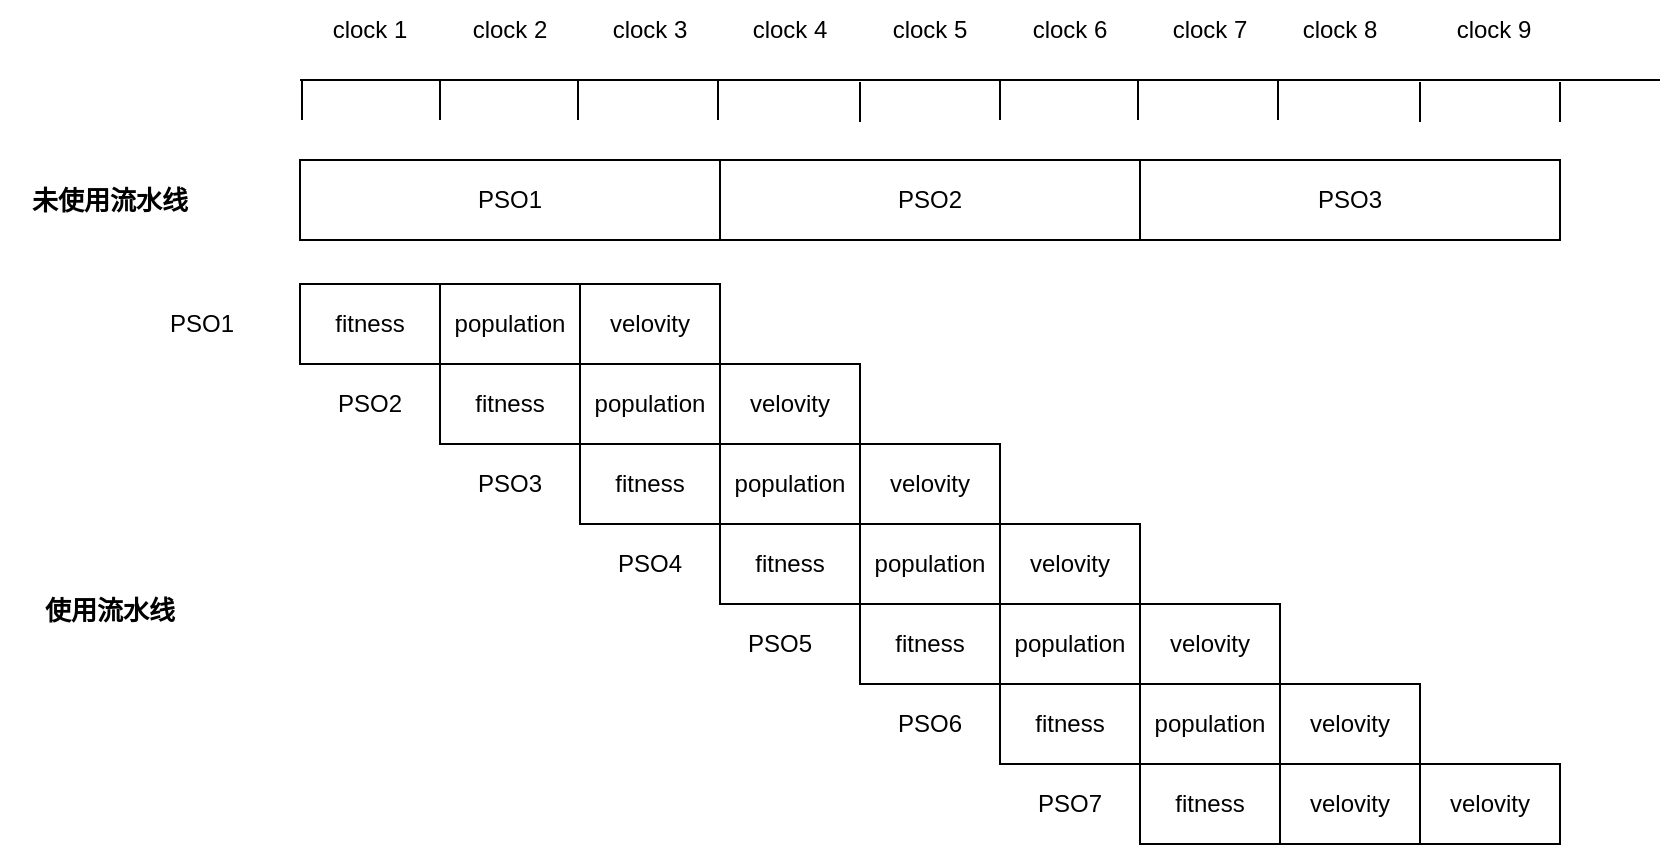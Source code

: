 <mxfile version="15.8.4" type="device"><diagram id="xPVn1O3IBkMCQrUNodZn" name="第 1 页"><mxGraphModel dx="1102" dy="865" grid="1" gridSize="10" guides="1" tooltips="1" connect="1" arrows="1" fold="1" page="1" pageScale="1" pageWidth="1654" pageHeight="2336" math="0" shadow="0"><root><mxCell id="0"/><mxCell id="1" parent="0"/><mxCell id="ZnlZ5VFKBmrNYTELI8AG-1" value="PSO1" style="rounded=0;whiteSpace=wrap;html=1;" vertex="1" parent="1"><mxGeometry x="200" y="320" width="210" height="40" as="geometry"/></mxCell><mxCell id="ZnlZ5VFKBmrNYTELI8AG-4" value="fitness" style="rounded=0;whiteSpace=wrap;html=1;" vertex="1" parent="1"><mxGeometry x="200" y="382" width="70" height="40" as="geometry"/></mxCell><mxCell id="ZnlZ5VFKBmrNYTELI8AG-5" value="population" style="rounded=0;whiteSpace=wrap;html=1;" vertex="1" parent="1"><mxGeometry x="270" y="382" width="70" height="40" as="geometry"/></mxCell><mxCell id="ZnlZ5VFKBmrNYTELI8AG-6" value="velovity" style="rounded=0;whiteSpace=wrap;html=1;" vertex="1" parent="1"><mxGeometry x="340" y="382" width="70" height="40" as="geometry"/></mxCell><mxCell id="ZnlZ5VFKBmrNYTELI8AG-7" value="fitness" style="rounded=0;whiteSpace=wrap;html=1;" vertex="1" parent="1"><mxGeometry x="270" y="422" width="70" height="40" as="geometry"/></mxCell><mxCell id="ZnlZ5VFKBmrNYTELI8AG-8" value="population" style="rounded=0;whiteSpace=wrap;html=1;" vertex="1" parent="1"><mxGeometry x="340" y="422" width="70" height="40" as="geometry"/></mxCell><mxCell id="ZnlZ5VFKBmrNYTELI8AG-9" value="velovity" style="rounded=0;whiteSpace=wrap;html=1;" vertex="1" parent="1"><mxGeometry x="410" y="422" width="70" height="40" as="geometry"/></mxCell><mxCell id="ZnlZ5VFKBmrNYTELI8AG-10" value="fitness" style="rounded=0;whiteSpace=wrap;html=1;" vertex="1" parent="1"><mxGeometry x="340" y="462" width="70" height="40" as="geometry"/></mxCell><mxCell id="ZnlZ5VFKBmrNYTELI8AG-11" value="population" style="rounded=0;whiteSpace=wrap;html=1;" vertex="1" parent="1"><mxGeometry x="410" y="462" width="70" height="40" as="geometry"/></mxCell><mxCell id="ZnlZ5VFKBmrNYTELI8AG-12" value="velovity" style="rounded=0;whiteSpace=wrap;html=1;" vertex="1" parent="1"><mxGeometry x="480" y="462" width="70" height="40" as="geometry"/></mxCell><mxCell id="ZnlZ5VFKBmrNYTELI8AG-13" value="fitness" style="rounded=0;whiteSpace=wrap;html=1;" vertex="1" parent="1"><mxGeometry x="410" y="502" width="70" height="40" as="geometry"/></mxCell><mxCell id="ZnlZ5VFKBmrNYTELI8AG-14" value="population" style="rounded=0;whiteSpace=wrap;html=1;" vertex="1" parent="1"><mxGeometry x="480" y="502" width="70" height="40" as="geometry"/></mxCell><mxCell id="ZnlZ5VFKBmrNYTELI8AG-15" value="velovity" style="rounded=0;whiteSpace=wrap;html=1;" vertex="1" parent="1"><mxGeometry x="550" y="502" width="70" height="40" as="geometry"/></mxCell><mxCell id="ZnlZ5VFKBmrNYTELI8AG-16" value="PSO2" style="rounded=0;whiteSpace=wrap;html=1;" vertex="1" parent="1"><mxGeometry x="410" y="320" width="210" height="40" as="geometry"/></mxCell><mxCell id="ZnlZ5VFKBmrNYTELI8AG-19" value="PSO3" style="rounded=0;whiteSpace=wrap;html=1;" vertex="1" parent="1"><mxGeometry x="620" y="320" width="210" height="40" as="geometry"/></mxCell><mxCell id="ZnlZ5VFKBmrNYTELI8AG-20" value="fitness" style="rounded=0;whiteSpace=wrap;html=1;" vertex="1" parent="1"><mxGeometry x="480" y="542" width="70" height="40" as="geometry"/></mxCell><mxCell id="ZnlZ5VFKBmrNYTELI8AG-21" value="population" style="rounded=0;whiteSpace=wrap;html=1;" vertex="1" parent="1"><mxGeometry x="550" y="542" width="70" height="40" as="geometry"/></mxCell><mxCell id="ZnlZ5VFKBmrNYTELI8AG-22" value="velovity" style="rounded=0;whiteSpace=wrap;html=1;" vertex="1" parent="1"><mxGeometry x="620" y="542" width="70" height="40" as="geometry"/></mxCell><mxCell id="ZnlZ5VFKBmrNYTELI8AG-24" value="" style="endArrow=none;html=1;rounded=0;" edge="1" parent="1"><mxGeometry width="50" height="50" relative="1" as="geometry"><mxPoint x="200" y="280" as="sourcePoint"/><mxPoint x="880" y="280" as="targetPoint"/></mxGeometry></mxCell><mxCell id="ZnlZ5VFKBmrNYTELI8AG-28" value="" style="endArrow=none;html=1;rounded=0;" edge="1" parent="1"><mxGeometry width="50" height="50" relative="1" as="geometry"><mxPoint x="201" y="300" as="sourcePoint"/><mxPoint x="201" y="280" as="targetPoint"/></mxGeometry></mxCell><mxCell id="ZnlZ5VFKBmrNYTELI8AG-29" value="" style="endArrow=none;html=1;rounded=0;" edge="1" parent="1"><mxGeometry width="50" height="50" relative="1" as="geometry"><mxPoint x="270" y="300" as="sourcePoint"/><mxPoint x="270" y="280" as="targetPoint"/></mxGeometry></mxCell><mxCell id="ZnlZ5VFKBmrNYTELI8AG-30" value="" style="endArrow=none;html=1;rounded=0;" edge="1" parent="1"><mxGeometry width="50" height="50" relative="1" as="geometry"><mxPoint x="339" y="300" as="sourcePoint"/><mxPoint x="339" y="280" as="targetPoint"/></mxGeometry></mxCell><mxCell id="ZnlZ5VFKBmrNYTELI8AG-31" value="" style="endArrow=none;html=1;rounded=0;" edge="1" parent="1"><mxGeometry width="50" height="50" relative="1" as="geometry"><mxPoint x="409" y="300" as="sourcePoint"/><mxPoint x="409" y="280" as="targetPoint"/></mxGeometry></mxCell><mxCell id="ZnlZ5VFKBmrNYTELI8AG-32" value="" style="endArrow=none;html=1;rounded=0;" edge="1" parent="1"><mxGeometry width="50" height="50" relative="1" as="geometry"><mxPoint x="480" y="301" as="sourcePoint"/><mxPoint x="480" y="281" as="targetPoint"/></mxGeometry></mxCell><mxCell id="ZnlZ5VFKBmrNYTELI8AG-33" value="" style="endArrow=none;html=1;rounded=0;" edge="1" parent="1"><mxGeometry width="50" height="50" relative="1" as="geometry"><mxPoint x="550" y="300" as="sourcePoint"/><mxPoint x="550" y="280" as="targetPoint"/></mxGeometry></mxCell><mxCell id="ZnlZ5VFKBmrNYTELI8AG-34" value="" style="endArrow=none;html=1;rounded=0;" edge="1" parent="1"><mxGeometry width="50" height="50" relative="1" as="geometry"><mxPoint x="619" y="300" as="sourcePoint"/><mxPoint x="619" y="280" as="targetPoint"/></mxGeometry></mxCell><mxCell id="ZnlZ5VFKBmrNYTELI8AG-35" value="" style="endArrow=none;html=1;rounded=0;" edge="1" parent="1"><mxGeometry width="50" height="50" relative="1" as="geometry"><mxPoint x="689" y="300" as="sourcePoint"/><mxPoint x="689" y="280" as="targetPoint"/></mxGeometry></mxCell><mxCell id="ZnlZ5VFKBmrNYTELI8AG-36" value="" style="endArrow=none;html=1;rounded=0;" edge="1" parent="1"><mxGeometry width="50" height="50" relative="1" as="geometry"><mxPoint x="760" y="301" as="sourcePoint"/><mxPoint x="760" y="281" as="targetPoint"/></mxGeometry></mxCell><mxCell id="ZnlZ5VFKBmrNYTELI8AG-37" value="clock 1" style="text;html=1;strokeColor=none;fillColor=none;align=center;verticalAlign=middle;whiteSpace=wrap;rounded=0;" vertex="1" parent="1"><mxGeometry x="205" y="240" width="60" height="30" as="geometry"/></mxCell><mxCell id="ZnlZ5VFKBmrNYTELI8AG-38" value="clock 2" style="text;html=1;strokeColor=none;fillColor=none;align=center;verticalAlign=middle;whiteSpace=wrap;rounded=0;" vertex="1" parent="1"><mxGeometry x="275" y="240" width="60" height="30" as="geometry"/></mxCell><mxCell id="ZnlZ5VFKBmrNYTELI8AG-39" value="clock 3" style="text;html=1;strokeColor=none;fillColor=none;align=center;verticalAlign=middle;whiteSpace=wrap;rounded=0;" vertex="1" parent="1"><mxGeometry x="345" y="240" width="60" height="30" as="geometry"/></mxCell><mxCell id="ZnlZ5VFKBmrNYTELI8AG-40" value="clock 4" style="text;html=1;strokeColor=none;fillColor=none;align=center;verticalAlign=middle;whiteSpace=wrap;rounded=0;" vertex="1" parent="1"><mxGeometry x="415" y="240" width="60" height="30" as="geometry"/></mxCell><mxCell id="ZnlZ5VFKBmrNYTELI8AG-41" value="clock 5" style="text;html=1;strokeColor=none;fillColor=none;align=center;verticalAlign=middle;whiteSpace=wrap;rounded=0;" vertex="1" parent="1"><mxGeometry x="485" y="240" width="60" height="30" as="geometry"/></mxCell><mxCell id="ZnlZ5VFKBmrNYTELI8AG-42" value="clock 6" style="text;html=1;strokeColor=none;fillColor=none;align=center;verticalAlign=middle;whiteSpace=wrap;rounded=0;" vertex="1" parent="1"><mxGeometry x="555" y="240" width="60" height="30" as="geometry"/></mxCell><mxCell id="ZnlZ5VFKBmrNYTELI8AG-43" value="clock 7" style="text;html=1;strokeColor=none;fillColor=none;align=center;verticalAlign=middle;whiteSpace=wrap;rounded=0;" vertex="1" parent="1"><mxGeometry x="625" y="240" width="60" height="30" as="geometry"/></mxCell><mxCell id="ZnlZ5VFKBmrNYTELI8AG-44" value="clock 8" style="text;html=1;strokeColor=none;fillColor=none;align=center;verticalAlign=middle;whiteSpace=wrap;rounded=0;" vertex="1" parent="1"><mxGeometry x="690" y="240" width="60" height="30" as="geometry"/></mxCell><mxCell id="ZnlZ5VFKBmrNYTELI8AG-49" value="" style="endArrow=none;html=1;rounded=0;" edge="1" parent="1"><mxGeometry width="50" height="50" relative="1" as="geometry"><mxPoint x="830" y="301" as="sourcePoint"/><mxPoint x="830" y="281" as="targetPoint"/></mxGeometry></mxCell><mxCell id="ZnlZ5VFKBmrNYTELI8AG-51" value="clock 9" style="text;html=1;strokeColor=none;fillColor=none;align=center;verticalAlign=middle;whiteSpace=wrap;rounded=0;" vertex="1" parent="1"><mxGeometry x="767" y="240" width="60" height="30" as="geometry"/></mxCell><mxCell id="ZnlZ5VFKBmrNYTELI8AG-53" value="fitness" style="rounded=0;whiteSpace=wrap;html=1;" vertex="1" parent="1"><mxGeometry x="550" y="582" width="70" height="40" as="geometry"/></mxCell><mxCell id="ZnlZ5VFKBmrNYTELI8AG-54" value="population" style="rounded=0;whiteSpace=wrap;html=1;" vertex="1" parent="1"><mxGeometry x="620" y="582" width="70" height="40" as="geometry"/></mxCell><mxCell id="ZnlZ5VFKBmrNYTELI8AG-55" value="velovity" style="rounded=0;whiteSpace=wrap;html=1;" vertex="1" parent="1"><mxGeometry x="690" y="582" width="70" height="40" as="geometry"/></mxCell><mxCell id="ZnlZ5VFKBmrNYTELI8AG-56" value="fitness" style="rounded=0;whiteSpace=wrap;html=1;" vertex="1" parent="1"><mxGeometry x="620" y="622" width="70" height="40" as="geometry"/></mxCell><mxCell id="ZnlZ5VFKBmrNYTELI8AG-57" value="velovity" style="rounded=0;whiteSpace=wrap;html=1;" vertex="1" parent="1"><mxGeometry x="690" y="622" width="70" height="40" as="geometry"/></mxCell><mxCell id="ZnlZ5VFKBmrNYTELI8AG-58" value="velovity" style="rounded=0;whiteSpace=wrap;html=1;" vertex="1" parent="1"><mxGeometry x="760" y="622" width="70" height="40" as="geometry"/></mxCell><mxCell id="ZnlZ5VFKBmrNYTELI8AG-59" value="PSO1" style="text;html=1;strokeColor=none;fillColor=none;align=center;verticalAlign=middle;whiteSpace=wrap;rounded=0;" vertex="1" parent="1"><mxGeometry x="121" y="387" width="60" height="30" as="geometry"/></mxCell><mxCell id="ZnlZ5VFKBmrNYTELI8AG-60" value="PSO2" style="text;html=1;strokeColor=none;fillColor=none;align=center;verticalAlign=middle;whiteSpace=wrap;rounded=0;" vertex="1" parent="1"><mxGeometry x="205" y="427" width="60" height="30" as="geometry"/></mxCell><mxCell id="ZnlZ5VFKBmrNYTELI8AG-61" value="PSO3" style="text;html=1;strokeColor=none;fillColor=none;align=center;verticalAlign=middle;whiteSpace=wrap;rounded=0;" vertex="1" parent="1"><mxGeometry x="275" y="467" width="60" height="30" as="geometry"/></mxCell><mxCell id="ZnlZ5VFKBmrNYTELI8AG-62" value="PSO4" style="text;html=1;strokeColor=none;fillColor=none;align=center;verticalAlign=middle;whiteSpace=wrap;rounded=0;" vertex="1" parent="1"><mxGeometry x="345" y="507" width="60" height="30" as="geometry"/></mxCell><mxCell id="ZnlZ5VFKBmrNYTELI8AG-63" value="PSO5" style="text;html=1;strokeColor=none;fillColor=none;align=center;verticalAlign=middle;whiteSpace=wrap;rounded=0;" vertex="1" parent="1"><mxGeometry x="410" y="547" width="60" height="30" as="geometry"/></mxCell><mxCell id="ZnlZ5VFKBmrNYTELI8AG-64" value="PSO6" style="text;html=1;strokeColor=none;fillColor=none;align=center;verticalAlign=middle;whiteSpace=wrap;rounded=0;" vertex="1" parent="1"><mxGeometry x="485" y="587" width="60" height="30" as="geometry"/></mxCell><mxCell id="ZnlZ5VFKBmrNYTELI8AG-65" value="PSO7" style="text;html=1;strokeColor=none;fillColor=none;align=center;verticalAlign=middle;whiteSpace=wrap;rounded=0;" vertex="1" parent="1"><mxGeometry x="555" y="627" width="60" height="30" as="geometry"/></mxCell><mxCell id="ZnlZ5VFKBmrNYTELI8AG-67" value="&lt;font style=&quot;font-size: 13px&quot;&gt;&lt;b&gt;未使用流水线&lt;/b&gt;&lt;/font&gt;" style="text;html=1;strokeColor=none;fillColor=none;align=center;verticalAlign=middle;whiteSpace=wrap;rounded=0;" vertex="1" parent="1"><mxGeometry x="50" y="325" width="110" height="30" as="geometry"/></mxCell><mxCell id="ZnlZ5VFKBmrNYTELI8AG-68" value="&lt;font style=&quot;font-size: 13px&quot;&gt;&lt;b&gt;使用流水线&lt;/b&gt;&lt;/font&gt;" style="text;html=1;strokeColor=none;fillColor=none;align=center;verticalAlign=middle;whiteSpace=wrap;rounded=0;" vertex="1" parent="1"><mxGeometry x="50" y="530" width="110" height="30" as="geometry"/></mxCell></root></mxGraphModel></diagram></mxfile>